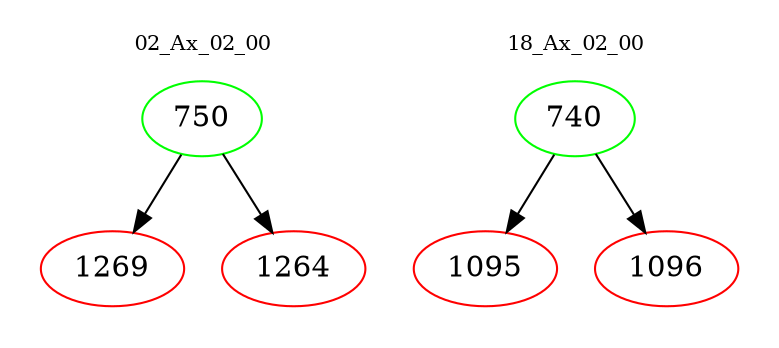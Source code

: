 digraph{
subgraph cluster_0 {
color = white
label = "02_Ax_02_00";
fontsize=10;
T0_750 [label="750", color="green"]
T0_750 -> T0_1269 [color="black"]
T0_1269 [label="1269", color="red"]
T0_750 -> T0_1264 [color="black"]
T0_1264 [label="1264", color="red"]
}
subgraph cluster_1 {
color = white
label = "18_Ax_02_00";
fontsize=10;
T1_740 [label="740", color="green"]
T1_740 -> T1_1095 [color="black"]
T1_1095 [label="1095", color="red"]
T1_740 -> T1_1096 [color="black"]
T1_1096 [label="1096", color="red"]
}
}
